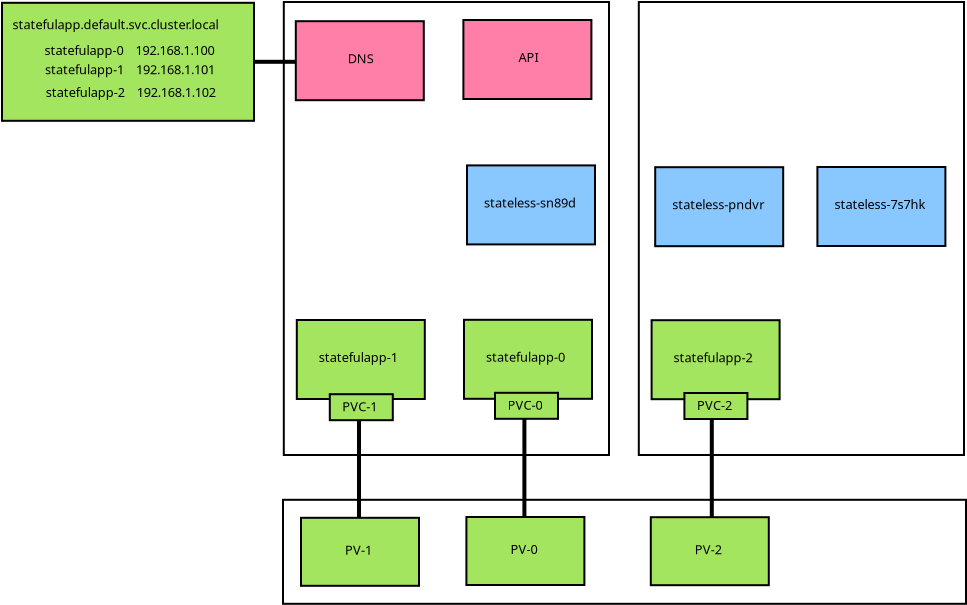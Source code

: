 <?xml version="1.0" encoding="UTF-8"?>
<dia:diagram xmlns:dia="http://www.lysator.liu.se/~alla/dia/">
  <dia:layer name="Nodes" visible="true" connectable="true" active="true">
    <dia:object type="Standard - Box" version="0" id="O0">
      <dia:attribute name="obj_pos">
        <dia:point val="30.34,10.96"/>
      </dia:attribute>
      <dia:attribute name="obj_bb">
        <dia:rectangle val="30.29,10.91;46.65,33.66"/>
      </dia:attribute>
      <dia:attribute name="elem_corner">
        <dia:point val="30.34,10.96"/>
      </dia:attribute>
      <dia:attribute name="elem_width">
        <dia:real val="16.26"/>
      </dia:attribute>
      <dia:attribute name="elem_height">
        <dia:real val="22.65"/>
      </dia:attribute>
      <dia:attribute name="show_background">
        <dia:boolean val="true"/>
      </dia:attribute>
    </dia:object>
    <dia:object type="Standard - Box" version="0" id="O1">
      <dia:attribute name="obj_pos">
        <dia:point val="12.59,10.96"/>
      </dia:attribute>
      <dia:attribute name="obj_bb">
        <dia:rectangle val="12.54,10.91;28.9,33.66"/>
      </dia:attribute>
      <dia:attribute name="elem_corner">
        <dia:point val="12.59,10.96"/>
      </dia:attribute>
      <dia:attribute name="elem_width">
        <dia:real val="16.26"/>
      </dia:attribute>
      <dia:attribute name="elem_height">
        <dia:real val="22.65"/>
      </dia:attribute>
      <dia:attribute name="show_background">
        <dia:boolean val="true"/>
      </dia:attribute>
    </dia:object>
  </dia:layer>
  <dia:layer name="System" visible="true" connectable="true">
    <dia:object type="Standard - Box" version="0" id="O2">
      <dia:attribute name="obj_pos">
        <dia:point val="21.57,11.86"/>
      </dia:attribute>
      <dia:attribute name="obj_bb">
        <dia:rectangle val="21.52,11.81;28.02,15.86"/>
      </dia:attribute>
      <dia:attribute name="elem_corner">
        <dia:point val="21.57,11.86"/>
      </dia:attribute>
      <dia:attribute name="elem_width">
        <dia:real val="6.4"/>
      </dia:attribute>
      <dia:attribute name="elem_height">
        <dia:real val="3.95"/>
      </dia:attribute>
      <dia:attribute name="inner_color">
        <dia:color val="#ff7fa9ff"/>
      </dia:attribute>
      <dia:attribute name="show_background">
        <dia:boolean val="true"/>
      </dia:attribute>
    </dia:object>
    <dia:object type="Standard - Text" version="1" id="O3">
      <dia:attribute name="obj_pos">
        <dia:point val="24.32,13.96"/>
      </dia:attribute>
      <dia:attribute name="obj_bb">
        <dia:rectangle val="24.32,13.365;25.332,14.113"/>
      </dia:attribute>
      <dia:attribute name="text">
        <dia:composite type="text">
          <dia:attribute name="string">
            <dia:string>#API#</dia:string>
          </dia:attribute>
          <dia:attribute name="font">
            <dia:font family="sans" style="0" name="Helvetica"/>
          </dia:attribute>
          <dia:attribute name="height">
            <dia:real val="0.8"/>
          </dia:attribute>
          <dia:attribute name="pos">
            <dia:point val="24.32,13.96"/>
          </dia:attribute>
          <dia:attribute name="color">
            <dia:color val="#000000ff"/>
          </dia:attribute>
          <dia:attribute name="alignment">
            <dia:enum val="0"/>
          </dia:attribute>
        </dia:composite>
      </dia:attribute>
      <dia:attribute name="valign">
        <dia:enum val="3"/>
      </dia:attribute>
    </dia:object>
    <dia:object type="Standard - Box" version="0" id="O4">
      <dia:attribute name="obj_pos">
        <dia:point val="13.19,11.92"/>
      </dia:attribute>
      <dia:attribute name="obj_bb">
        <dia:rectangle val="13.14,11.87;19.64,15.92"/>
      </dia:attribute>
      <dia:attribute name="elem_corner">
        <dia:point val="13.19,11.92"/>
      </dia:attribute>
      <dia:attribute name="elem_width">
        <dia:real val="6.4"/>
      </dia:attribute>
      <dia:attribute name="elem_height">
        <dia:real val="3.95"/>
      </dia:attribute>
      <dia:attribute name="inner_color">
        <dia:color val="#ff7fa9ff"/>
      </dia:attribute>
      <dia:attribute name="show_background">
        <dia:boolean val="true"/>
      </dia:attribute>
    </dia:object>
    <dia:object type="Standard - Text" version="1" id="O5">
      <dia:attribute name="obj_pos">
        <dia:point val="15.79,14.02"/>
      </dia:attribute>
      <dia:attribute name="obj_bb">
        <dia:rectangle val="15.79,13.425;17.17,14.172"/>
      </dia:attribute>
      <dia:attribute name="text">
        <dia:composite type="text">
          <dia:attribute name="string">
            <dia:string>#DNS#</dia:string>
          </dia:attribute>
          <dia:attribute name="font">
            <dia:font family="sans" style="0" name="Helvetica"/>
          </dia:attribute>
          <dia:attribute name="height">
            <dia:real val="0.8"/>
          </dia:attribute>
          <dia:attribute name="pos">
            <dia:point val="15.79,14.02"/>
          </dia:attribute>
          <dia:attribute name="color">
            <dia:color val="#000000ff"/>
          </dia:attribute>
          <dia:attribute name="alignment">
            <dia:enum val="0"/>
          </dia:attribute>
        </dia:composite>
      </dia:attribute>
      <dia:attribute name="valign">
        <dia:enum val="3"/>
      </dia:attribute>
    </dia:object>
  </dia:layer>
  <dia:layer name="Stateless" visible="true" connectable="true">
    <dia:object type="Standard - Box" version="0" id="O6">
      <dia:attribute name="obj_pos">
        <dia:point val="39.27,19.21"/>
      </dia:attribute>
      <dia:attribute name="obj_bb">
        <dia:rectangle val="39.22,19.16;45.72,23.21"/>
      </dia:attribute>
      <dia:attribute name="elem_corner">
        <dia:point val="39.27,19.21"/>
      </dia:attribute>
      <dia:attribute name="elem_width">
        <dia:real val="6.4"/>
      </dia:attribute>
      <dia:attribute name="elem_height">
        <dia:real val="3.95"/>
      </dia:attribute>
      <dia:attribute name="inner_color">
        <dia:color val="#88c7ffff"/>
      </dia:attribute>
      <dia:attribute name="show_background">
        <dia:boolean val="true"/>
      </dia:attribute>
    </dia:object>
    <dia:object type="Standard - Text" version="1" id="O7">
      <dia:attribute name="obj_pos">
        <dia:point val="40.12,21.31"/>
      </dia:attribute>
      <dia:attribute name="obj_bb">
        <dia:rectangle val="40.12,20.715;45.13,21.462"/>
      </dia:attribute>
      <dia:attribute name="text">
        <dia:composite type="text">
          <dia:attribute name="string">
            <dia:string>#stateless-7s7hk#</dia:string>
          </dia:attribute>
          <dia:attribute name="font">
            <dia:font family="sans" style="0" name="Helvetica"/>
          </dia:attribute>
          <dia:attribute name="height">
            <dia:real val="0.8"/>
          </dia:attribute>
          <dia:attribute name="pos">
            <dia:point val="40.12,21.31"/>
          </dia:attribute>
          <dia:attribute name="color">
            <dia:color val="#000000ff"/>
          </dia:attribute>
          <dia:attribute name="alignment">
            <dia:enum val="0"/>
          </dia:attribute>
        </dia:composite>
      </dia:attribute>
      <dia:attribute name="valign">
        <dia:enum val="3"/>
      </dia:attribute>
    </dia:object>
    <dia:object type="Standard - Box" version="0" id="O8">
      <dia:attribute name="obj_pos">
        <dia:point val="31.16,19.22"/>
      </dia:attribute>
      <dia:attribute name="obj_bb">
        <dia:rectangle val="31.11,19.17;37.61,23.22"/>
      </dia:attribute>
      <dia:attribute name="elem_corner">
        <dia:point val="31.16,19.22"/>
      </dia:attribute>
      <dia:attribute name="elem_width">
        <dia:real val="6.4"/>
      </dia:attribute>
      <dia:attribute name="elem_height">
        <dia:real val="3.95"/>
      </dia:attribute>
      <dia:attribute name="inner_color">
        <dia:color val="#88c7ffff"/>
      </dia:attribute>
      <dia:attribute name="show_background">
        <dia:boolean val="true"/>
      </dia:attribute>
    </dia:object>
    <dia:object type="Standard - Text" version="1" id="O9">
      <dia:attribute name="obj_pos">
        <dia:point val="32.01,21.32"/>
      </dia:attribute>
      <dia:attribute name="obj_bb">
        <dia:rectangle val="32.01,20.725;36.962,21.473"/>
      </dia:attribute>
      <dia:attribute name="text">
        <dia:composite type="text">
          <dia:attribute name="string">
            <dia:string>#stateless-pndvr#</dia:string>
          </dia:attribute>
          <dia:attribute name="font">
            <dia:font family="sans" style="0" name="Helvetica"/>
          </dia:attribute>
          <dia:attribute name="height">
            <dia:real val="0.8"/>
          </dia:attribute>
          <dia:attribute name="pos">
            <dia:point val="32.01,21.32"/>
          </dia:attribute>
          <dia:attribute name="color">
            <dia:color val="#000000ff"/>
          </dia:attribute>
          <dia:attribute name="alignment">
            <dia:enum val="0"/>
          </dia:attribute>
        </dia:composite>
      </dia:attribute>
      <dia:attribute name="valign">
        <dia:enum val="3"/>
      </dia:attribute>
    </dia:object>
    <dia:object type="Standard - Box" version="0" id="O10">
      <dia:attribute name="obj_pos">
        <dia:point val="21.75,19.13"/>
      </dia:attribute>
      <dia:attribute name="obj_bb">
        <dia:rectangle val="21.7,19.08;28.2,23.13"/>
      </dia:attribute>
      <dia:attribute name="elem_corner">
        <dia:point val="21.75,19.13"/>
      </dia:attribute>
      <dia:attribute name="elem_width">
        <dia:real val="6.4"/>
      </dia:attribute>
      <dia:attribute name="elem_height">
        <dia:real val="3.95"/>
      </dia:attribute>
      <dia:attribute name="inner_color">
        <dia:color val="#88c7ffff"/>
      </dia:attribute>
      <dia:attribute name="show_background">
        <dia:boolean val="true"/>
      </dia:attribute>
    </dia:object>
    <dia:object type="Standard - Text" version="1" id="O11">
      <dia:attribute name="obj_pos">
        <dia:point val="22.6,21.23"/>
      </dia:attribute>
      <dia:attribute name="obj_bb">
        <dia:rectangle val="22.6,20.635;27.648,21.383"/>
      </dia:attribute>
      <dia:attribute name="text">
        <dia:composite type="text">
          <dia:attribute name="string">
            <dia:string>#stateless-sn89d#</dia:string>
          </dia:attribute>
          <dia:attribute name="font">
            <dia:font family="sans" style="0" name="Helvetica"/>
          </dia:attribute>
          <dia:attribute name="height">
            <dia:real val="0.8"/>
          </dia:attribute>
          <dia:attribute name="pos">
            <dia:point val="22.6,21.23"/>
          </dia:attribute>
          <dia:attribute name="color">
            <dia:color val="#000000ff"/>
          </dia:attribute>
          <dia:attribute name="alignment">
            <dia:enum val="0"/>
          </dia:attribute>
        </dia:composite>
      </dia:attribute>
      <dia:attribute name="valign">
        <dia:enum val="3"/>
      </dia:attribute>
    </dia:object>
  </dia:layer>
  <dia:layer name="Stateful" visible="true" connectable="true">
    <dia:object type="Standard - Box" version="0" id="O12">
      <dia:attribute name="obj_pos">
        <dia:point val="21.6,26.85"/>
      </dia:attribute>
      <dia:attribute name="obj_bb">
        <dia:rectangle val="21.55,26.8;28.05,30.85"/>
      </dia:attribute>
      <dia:attribute name="elem_corner">
        <dia:point val="21.6,26.85"/>
      </dia:attribute>
      <dia:attribute name="elem_width">
        <dia:real val="6.4"/>
      </dia:attribute>
      <dia:attribute name="elem_height">
        <dia:real val="3.95"/>
      </dia:attribute>
      <dia:attribute name="inner_color">
        <dia:color val="#a3e55eff"/>
      </dia:attribute>
      <dia:attribute name="show_background">
        <dia:boolean val="true"/>
      </dia:attribute>
    </dia:object>
    <dia:object type="Standard - Text" version="1" id="O13">
      <dia:attribute name="obj_pos">
        <dia:point val="22.7,28.95"/>
      </dia:attribute>
      <dia:attribute name="obj_bb">
        <dia:rectangle val="22.7,28.355;26.973,29.102"/>
      </dia:attribute>
      <dia:attribute name="text">
        <dia:composite type="text">
          <dia:attribute name="string">
            <dia:string>#statefulapp-0#</dia:string>
          </dia:attribute>
          <dia:attribute name="font">
            <dia:font family="sans" style="0" name="Helvetica"/>
          </dia:attribute>
          <dia:attribute name="height">
            <dia:real val="0.8"/>
          </dia:attribute>
          <dia:attribute name="pos">
            <dia:point val="22.7,28.95"/>
          </dia:attribute>
          <dia:attribute name="color">
            <dia:color val="#000000ff"/>
          </dia:attribute>
          <dia:attribute name="alignment">
            <dia:enum val="0"/>
          </dia:attribute>
        </dia:composite>
      </dia:attribute>
      <dia:attribute name="valign">
        <dia:enum val="3"/>
      </dia:attribute>
    </dia:object>
    <dia:object type="Standard - Box" version="0" id="O14">
      <dia:attribute name="obj_pos">
        <dia:point val="13.24,26.86"/>
      </dia:attribute>
      <dia:attribute name="obj_bb">
        <dia:rectangle val="13.19,26.81;19.69,30.86"/>
      </dia:attribute>
      <dia:attribute name="elem_corner">
        <dia:point val="13.24,26.86"/>
      </dia:attribute>
      <dia:attribute name="elem_width">
        <dia:real val="6.4"/>
      </dia:attribute>
      <dia:attribute name="elem_height">
        <dia:real val="3.95"/>
      </dia:attribute>
      <dia:attribute name="inner_color">
        <dia:color val="#a3e55eff"/>
      </dia:attribute>
      <dia:attribute name="show_background">
        <dia:boolean val="true"/>
      </dia:attribute>
    </dia:object>
    <dia:object type="Standard - Text" version="1" id="O15">
      <dia:attribute name="obj_pos">
        <dia:point val="14.34,28.96"/>
      </dia:attribute>
      <dia:attribute name="obj_bb">
        <dia:rectangle val="14.34,28.365;18.613,29.113"/>
      </dia:attribute>
      <dia:attribute name="text">
        <dia:composite type="text">
          <dia:attribute name="string">
            <dia:string>#statefulapp-1#</dia:string>
          </dia:attribute>
          <dia:attribute name="font">
            <dia:font family="sans" style="0" name="Helvetica"/>
          </dia:attribute>
          <dia:attribute name="height">
            <dia:real val="0.8"/>
          </dia:attribute>
          <dia:attribute name="pos">
            <dia:point val="14.34,28.96"/>
          </dia:attribute>
          <dia:attribute name="color">
            <dia:color val="#000000ff"/>
          </dia:attribute>
          <dia:attribute name="alignment">
            <dia:enum val="0"/>
          </dia:attribute>
        </dia:composite>
      </dia:attribute>
      <dia:attribute name="valign">
        <dia:enum val="3"/>
      </dia:attribute>
    </dia:object>
    <dia:object type="Standard - Box" version="0" id="O16">
      <dia:attribute name="obj_pos">
        <dia:point val="30.98,26.87"/>
      </dia:attribute>
      <dia:attribute name="obj_bb">
        <dia:rectangle val="30.93,26.82;37.43,30.87"/>
      </dia:attribute>
      <dia:attribute name="elem_corner">
        <dia:point val="30.98,26.87"/>
      </dia:attribute>
      <dia:attribute name="elem_width">
        <dia:real val="6.4"/>
      </dia:attribute>
      <dia:attribute name="elem_height">
        <dia:real val="3.95"/>
      </dia:attribute>
      <dia:attribute name="inner_color">
        <dia:color val="#a3e55eff"/>
      </dia:attribute>
      <dia:attribute name="show_background">
        <dia:boolean val="true"/>
      </dia:attribute>
    </dia:object>
    <dia:object type="Standard - Text" version="1" id="O17">
      <dia:attribute name="obj_pos">
        <dia:point val="32.08,28.97"/>
      </dia:attribute>
      <dia:attribute name="obj_bb">
        <dia:rectangle val="32.08,28.375;36.352,29.122"/>
      </dia:attribute>
      <dia:attribute name="text">
        <dia:composite type="text">
          <dia:attribute name="string">
            <dia:string>#statefulapp-2#</dia:string>
          </dia:attribute>
          <dia:attribute name="font">
            <dia:font family="sans" style="0" name="Helvetica"/>
          </dia:attribute>
          <dia:attribute name="height">
            <dia:real val="0.8"/>
          </dia:attribute>
          <dia:attribute name="pos">
            <dia:point val="32.08,28.97"/>
          </dia:attribute>
          <dia:attribute name="color">
            <dia:color val="#000000ff"/>
          </dia:attribute>
          <dia:attribute name="alignment">
            <dia:enum val="0"/>
          </dia:attribute>
        </dia:composite>
      </dia:attribute>
      <dia:attribute name="valign">
        <dia:enum val="3"/>
      </dia:attribute>
    </dia:object>
  </dia:layer>
  <dia:layer name="PersistentStorage" visible="true" connectable="true">
    <dia:object type="Standard - Box" version="0" id="O18">
      <dia:attribute name="obj_pos">
        <dia:point val="12.55,35.85"/>
      </dia:attribute>
      <dia:attribute name="obj_bb">
        <dia:rectangle val="12.5,35.8;46.75,41.1"/>
      </dia:attribute>
      <dia:attribute name="elem_corner">
        <dia:point val="12.55,35.85"/>
      </dia:attribute>
      <dia:attribute name="elem_width">
        <dia:real val="34.15"/>
      </dia:attribute>
      <dia:attribute name="elem_height">
        <dia:real val="5.2"/>
      </dia:attribute>
      <dia:attribute name="show_background">
        <dia:boolean val="true"/>
      </dia:attribute>
    </dia:object>
    <dia:object type="Standard - Box" version="0" id="O19">
      <dia:attribute name="obj_pos">
        <dia:point val="33.94,31.37"/>
      </dia:attribute>
      <dia:attribute name="obj_bb">
        <dia:rectangle val="33.89,31.32;34.09,37.27"/>
      </dia:attribute>
      <dia:attribute name="elem_corner">
        <dia:point val="33.94,31.37"/>
      </dia:attribute>
      <dia:attribute name="elem_width">
        <dia:real val="0.1"/>
      </dia:attribute>
      <dia:attribute name="elem_height">
        <dia:real val="5.85"/>
      </dia:attribute>
      <dia:attribute name="inner_color">
        <dia:color val="#000000ff"/>
      </dia:attribute>
      <dia:attribute name="show_background">
        <dia:boolean val="true"/>
      </dia:attribute>
    </dia:object>
    <dia:object type="Standard - Box" version="0" id="O20">
      <dia:attribute name="obj_pos">
        <dia:point val="24.57,31.31"/>
      </dia:attribute>
      <dia:attribute name="obj_bb">
        <dia:rectangle val="24.52,31.26;24.72,37.21"/>
      </dia:attribute>
      <dia:attribute name="elem_corner">
        <dia:point val="24.57,31.31"/>
      </dia:attribute>
      <dia:attribute name="elem_width">
        <dia:real val="0.1"/>
      </dia:attribute>
      <dia:attribute name="elem_height">
        <dia:real val="5.85"/>
      </dia:attribute>
      <dia:attribute name="inner_color">
        <dia:color val="#000000ff"/>
      </dia:attribute>
      <dia:attribute name="show_background">
        <dia:boolean val="true"/>
      </dia:attribute>
    </dia:object>
    <dia:object type="Standard - Box" version="0" id="O21">
      <dia:attribute name="obj_pos">
        <dia:point val="16.3,31.35"/>
      </dia:attribute>
      <dia:attribute name="obj_bb">
        <dia:rectangle val="16.25,31.3;16.45,37.25"/>
      </dia:attribute>
      <dia:attribute name="elem_corner">
        <dia:point val="16.3,31.35"/>
      </dia:attribute>
      <dia:attribute name="elem_width">
        <dia:real val="0.1"/>
      </dia:attribute>
      <dia:attribute name="elem_height">
        <dia:real val="5.85"/>
      </dia:attribute>
      <dia:attribute name="inner_color">
        <dia:color val="#000000ff"/>
      </dia:attribute>
      <dia:attribute name="show_background">
        <dia:boolean val="true"/>
      </dia:attribute>
    </dia:object>
    <dia:object type="Standard - Box" version="0" id="O22">
      <dia:attribute name="obj_pos">
        <dia:point val="23.15,30.5"/>
      </dia:attribute>
      <dia:attribute name="obj_bb">
        <dia:rectangle val="23.1,30.45;26.35,31.85"/>
      </dia:attribute>
      <dia:attribute name="elem_corner">
        <dia:point val="23.15,30.5"/>
      </dia:attribute>
      <dia:attribute name="elem_width">
        <dia:real val="3.15"/>
      </dia:attribute>
      <dia:attribute name="elem_height">
        <dia:real val="1.3"/>
      </dia:attribute>
      <dia:attribute name="inner_color">
        <dia:color val="#a3e55eff"/>
      </dia:attribute>
      <dia:attribute name="show_background">
        <dia:boolean val="true"/>
      </dia:attribute>
    </dia:object>
    <dia:object type="Standard - Text" version="1" id="O23">
      <dia:attribute name="obj_pos">
        <dia:point val="23.775,31.35"/>
      </dia:attribute>
      <dia:attribute name="obj_bb">
        <dia:rectangle val="23.775,30.755;25.683,31.503"/>
      </dia:attribute>
      <dia:attribute name="text">
        <dia:composite type="text">
          <dia:attribute name="string">
            <dia:string>#PVC-0#</dia:string>
          </dia:attribute>
          <dia:attribute name="font">
            <dia:font family="sans" style="0" name="Helvetica"/>
          </dia:attribute>
          <dia:attribute name="height">
            <dia:real val="0.8"/>
          </dia:attribute>
          <dia:attribute name="pos">
            <dia:point val="23.775,31.35"/>
          </dia:attribute>
          <dia:attribute name="color">
            <dia:color val="#000000ff"/>
          </dia:attribute>
          <dia:attribute name="alignment">
            <dia:enum val="0"/>
          </dia:attribute>
        </dia:composite>
      </dia:attribute>
      <dia:attribute name="valign">
        <dia:enum val="3"/>
      </dia:attribute>
    </dia:object>
    <dia:object type="Standard - Box" version="0" id="O24">
      <dia:attribute name="obj_pos">
        <dia:point val="32.62,30.51"/>
      </dia:attribute>
      <dia:attribute name="obj_bb">
        <dia:rectangle val="32.57,30.46;35.82,31.86"/>
      </dia:attribute>
      <dia:attribute name="elem_corner">
        <dia:point val="32.62,30.51"/>
      </dia:attribute>
      <dia:attribute name="elem_width">
        <dia:real val="3.15"/>
      </dia:attribute>
      <dia:attribute name="elem_height">
        <dia:real val="1.3"/>
      </dia:attribute>
      <dia:attribute name="inner_color">
        <dia:color val="#a3e55eff"/>
      </dia:attribute>
      <dia:attribute name="show_background">
        <dia:boolean val="true"/>
      </dia:attribute>
    </dia:object>
    <dia:object type="Standard - Text" version="1" id="O25">
      <dia:attribute name="obj_pos">
        <dia:point val="33.245,31.36"/>
      </dia:attribute>
      <dia:attribute name="obj_bb">
        <dia:rectangle val="33.245,30.765;35.153,31.512"/>
      </dia:attribute>
      <dia:attribute name="text">
        <dia:composite type="text">
          <dia:attribute name="string">
            <dia:string>#PVC-2#</dia:string>
          </dia:attribute>
          <dia:attribute name="font">
            <dia:font family="sans" style="0" name="Helvetica"/>
          </dia:attribute>
          <dia:attribute name="height">
            <dia:real val="0.8"/>
          </dia:attribute>
          <dia:attribute name="pos">
            <dia:point val="33.245,31.36"/>
          </dia:attribute>
          <dia:attribute name="color">
            <dia:color val="#000000ff"/>
          </dia:attribute>
          <dia:attribute name="alignment">
            <dia:enum val="0"/>
          </dia:attribute>
        </dia:composite>
      </dia:attribute>
      <dia:attribute name="valign">
        <dia:enum val="3"/>
      </dia:attribute>
    </dia:object>
    <dia:object type="Standard - Box" version="0" id="O26">
      <dia:attribute name="obj_pos">
        <dia:point val="14.89,30.57"/>
      </dia:attribute>
      <dia:attribute name="obj_bb">
        <dia:rectangle val="14.84,30.52;18.09,31.92"/>
      </dia:attribute>
      <dia:attribute name="elem_corner">
        <dia:point val="14.89,30.57"/>
      </dia:attribute>
      <dia:attribute name="elem_width">
        <dia:real val="3.15"/>
      </dia:attribute>
      <dia:attribute name="elem_height">
        <dia:real val="1.3"/>
      </dia:attribute>
      <dia:attribute name="inner_color">
        <dia:color val="#a3e55eff"/>
      </dia:attribute>
      <dia:attribute name="show_background">
        <dia:boolean val="true"/>
      </dia:attribute>
    </dia:object>
    <dia:object type="Standard - Text" version="1" id="O27">
      <dia:attribute name="obj_pos">
        <dia:point val="15.515,31.42"/>
      </dia:attribute>
      <dia:attribute name="obj_bb">
        <dia:rectangle val="15.515,30.825;17.422,31.573"/>
      </dia:attribute>
      <dia:attribute name="text">
        <dia:composite type="text">
          <dia:attribute name="string">
            <dia:string>#PVC-1#</dia:string>
          </dia:attribute>
          <dia:attribute name="font">
            <dia:font family="sans" style="0" name="Helvetica"/>
          </dia:attribute>
          <dia:attribute name="height">
            <dia:real val="0.8"/>
          </dia:attribute>
          <dia:attribute name="pos">
            <dia:point val="15.515,31.42"/>
          </dia:attribute>
          <dia:attribute name="color">
            <dia:color val="#000000ff"/>
          </dia:attribute>
          <dia:attribute name="alignment">
            <dia:enum val="0"/>
          </dia:attribute>
        </dia:composite>
      </dia:attribute>
      <dia:attribute name="valign">
        <dia:enum val="3"/>
      </dia:attribute>
    </dia:object>
    <dia:object type="Standard - Box" version="0" id="O28">
      <dia:attribute name="obj_pos">
        <dia:point val="13.45,36.75"/>
      </dia:attribute>
      <dia:attribute name="obj_bb">
        <dia:rectangle val="13.4,36.7;19.4,40.2"/>
      </dia:attribute>
      <dia:attribute name="elem_corner">
        <dia:point val="13.45,36.75"/>
      </dia:attribute>
      <dia:attribute name="elem_width">
        <dia:real val="5.9"/>
      </dia:attribute>
      <dia:attribute name="elem_height">
        <dia:real val="3.4"/>
      </dia:attribute>
      <dia:attribute name="inner_color">
        <dia:color val="#a3e55eff"/>
      </dia:attribute>
      <dia:attribute name="show_background">
        <dia:boolean val="true"/>
      </dia:attribute>
    </dia:object>
    <dia:object type="Standard - Text" version="1" id="O29">
      <dia:attribute name="obj_pos">
        <dia:point val="15.65,38.6"/>
      </dia:attribute>
      <dia:attribute name="obj_bb">
        <dia:rectangle val="15.65,38.005;17.073,38.752"/>
      </dia:attribute>
      <dia:attribute name="text">
        <dia:composite type="text">
          <dia:attribute name="string">
            <dia:string>#PV-1#</dia:string>
          </dia:attribute>
          <dia:attribute name="font">
            <dia:font family="sans" style="0" name="Helvetica"/>
          </dia:attribute>
          <dia:attribute name="height">
            <dia:real val="0.8"/>
          </dia:attribute>
          <dia:attribute name="pos">
            <dia:point val="15.65,38.6"/>
          </dia:attribute>
          <dia:attribute name="color">
            <dia:color val="#000000ff"/>
          </dia:attribute>
          <dia:attribute name="alignment">
            <dia:enum val="0"/>
          </dia:attribute>
        </dia:composite>
      </dia:attribute>
      <dia:attribute name="valign">
        <dia:enum val="3"/>
      </dia:attribute>
    </dia:object>
    <dia:object type="Standard - Box" version="0" id="O30">
      <dia:attribute name="obj_pos">
        <dia:point val="21.72,36.71"/>
      </dia:attribute>
      <dia:attribute name="obj_bb">
        <dia:rectangle val="21.67,36.66;27.67,40.16"/>
      </dia:attribute>
      <dia:attribute name="elem_corner">
        <dia:point val="21.72,36.71"/>
      </dia:attribute>
      <dia:attribute name="elem_width">
        <dia:real val="5.9"/>
      </dia:attribute>
      <dia:attribute name="elem_height">
        <dia:real val="3.4"/>
      </dia:attribute>
      <dia:attribute name="inner_color">
        <dia:color val="#a3e55eff"/>
      </dia:attribute>
      <dia:attribute name="show_background">
        <dia:boolean val="true"/>
      </dia:attribute>
    </dia:object>
    <dia:object type="Standard - Text" version="1" id="O31">
      <dia:attribute name="obj_pos">
        <dia:point val="23.92,38.56"/>
      </dia:attribute>
      <dia:attribute name="obj_bb">
        <dia:rectangle val="23.92,37.946;25.361,38.75"/>
      </dia:attribute>
      <dia:attribute name="text">
        <dia:composite type="text">
          <dia:attribute name="string">
            <dia:string>#PV-0#</dia:string>
          </dia:attribute>
          <dia:attribute name="font">
            <dia:font family="sans" style="0" name="Helvetica"/>
          </dia:attribute>
          <dia:attribute name="height">
            <dia:real val="0.8"/>
          </dia:attribute>
          <dia:attribute name="pos">
            <dia:point val="23.92,38.56"/>
          </dia:attribute>
          <dia:attribute name="color">
            <dia:color val="#000000ff"/>
          </dia:attribute>
          <dia:attribute name="alignment">
            <dia:enum val="0"/>
          </dia:attribute>
        </dia:composite>
      </dia:attribute>
      <dia:attribute name="valign">
        <dia:enum val="3"/>
      </dia:attribute>
    </dia:object>
    <dia:object type="Standard - Box" version="0" id="O32">
      <dia:attribute name="obj_pos">
        <dia:point val="30.94,36.72"/>
      </dia:attribute>
      <dia:attribute name="obj_bb">
        <dia:rectangle val="30.89,36.67;36.89,40.17"/>
      </dia:attribute>
      <dia:attribute name="elem_corner">
        <dia:point val="30.94,36.72"/>
      </dia:attribute>
      <dia:attribute name="elem_width">
        <dia:real val="5.9"/>
      </dia:attribute>
      <dia:attribute name="elem_height">
        <dia:real val="3.4"/>
      </dia:attribute>
      <dia:attribute name="inner_color">
        <dia:color val="#a3e55eff"/>
      </dia:attribute>
      <dia:attribute name="show_background">
        <dia:boolean val="true"/>
      </dia:attribute>
    </dia:object>
    <dia:object type="Standard - Text" version="1" id="O33">
      <dia:attribute name="obj_pos">
        <dia:point val="33.14,38.57"/>
      </dia:attribute>
      <dia:attribute name="obj_bb">
        <dia:rectangle val="33.14,37.956;34.581,38.76"/>
      </dia:attribute>
      <dia:attribute name="text">
        <dia:composite type="text">
          <dia:attribute name="string">
            <dia:string>#PV-2#</dia:string>
          </dia:attribute>
          <dia:attribute name="font">
            <dia:font family="sans" style="0" name="Helvetica"/>
          </dia:attribute>
          <dia:attribute name="height">
            <dia:real val="0.8"/>
          </dia:attribute>
          <dia:attribute name="pos">
            <dia:point val="33.14,38.57"/>
          </dia:attribute>
          <dia:attribute name="color">
            <dia:color val="#000000ff"/>
          </dia:attribute>
          <dia:attribute name="alignment">
            <dia:enum val="0"/>
          </dia:attribute>
        </dia:composite>
      </dia:attribute>
      <dia:attribute name="valign">
        <dia:enum val="3"/>
      </dia:attribute>
    </dia:object>
  </dia:layer>
  <dia:layer name="HeadlessService" visible="true" connectable="true">
    <dia:object type="Standard - Box" version="0" id="O34">
      <dia:attribute name="obj_pos">
        <dia:point val="7.0,13.9"/>
      </dia:attribute>
      <dia:attribute name="obj_bb">
        <dia:rectangle val="6.95,13.85;13.2,14.05"/>
      </dia:attribute>
      <dia:attribute name="elem_corner">
        <dia:point val="7.0,13.9"/>
      </dia:attribute>
      <dia:attribute name="elem_width">
        <dia:real val="6.15"/>
      </dia:attribute>
      <dia:attribute name="elem_height">
        <dia:real val="0.1"/>
      </dia:attribute>
      <dia:attribute name="inner_color">
        <dia:color val="#000000ff"/>
      </dia:attribute>
      <dia:attribute name="show_background">
        <dia:boolean val="true"/>
      </dia:attribute>
    </dia:object>
    <dia:object type="Standard - Box" version="0" id="O35">
      <dia:attribute name="obj_pos">
        <dia:point val="-1.5,11"/>
      </dia:attribute>
      <dia:attribute name="obj_bb">
        <dia:rectangle val="-1.55,10.95;11.15,16.95"/>
      </dia:attribute>
      <dia:attribute name="elem_corner">
        <dia:point val="-1.5,11"/>
      </dia:attribute>
      <dia:attribute name="elem_width">
        <dia:real val="12.6"/>
      </dia:attribute>
      <dia:attribute name="elem_height">
        <dia:real val="5.9"/>
      </dia:attribute>
      <dia:attribute name="inner_color">
        <dia:color val="#a3e55eff"/>
      </dia:attribute>
      <dia:attribute name="show_background">
        <dia:boolean val="true"/>
      </dia:attribute>
    </dia:object>
    <dia:object type="Standard - Text" version="1" id="O36">
      <dia:attribute name="obj_pos">
        <dia:point val="-0.975,12.325"/>
      </dia:attribute>
      <dia:attribute name="obj_bb">
        <dia:rectangle val="-0.975,11.73;10.398,12.477"/>
      </dia:attribute>
      <dia:attribute name="text">
        <dia:composite type="text">
          <dia:attribute name="string">
            <dia:string>#statefulapp.default.svc.cluster.local#</dia:string>
          </dia:attribute>
          <dia:attribute name="font">
            <dia:font family="sans" style="0" name="Helvetica"/>
          </dia:attribute>
          <dia:attribute name="height">
            <dia:real val="0.8"/>
          </dia:attribute>
          <dia:attribute name="pos">
            <dia:point val="-0.975,12.325"/>
          </dia:attribute>
          <dia:attribute name="color">
            <dia:color val="#000000ff"/>
          </dia:attribute>
          <dia:attribute name="alignment">
            <dia:enum val="0"/>
          </dia:attribute>
        </dia:composite>
      </dia:attribute>
      <dia:attribute name="valign">
        <dia:enum val="3"/>
      </dia:attribute>
    </dia:object>
    <dia:object type="Standard - Text" version="1" id="O37">
      <dia:attribute name="obj_pos">
        <dia:point val="0.65,14.575"/>
      </dia:attribute>
      <dia:attribute name="obj_bb">
        <dia:rectangle val="0.65,13.98;10.415,14.727"/>
      </dia:attribute>
      <dia:attribute name="text">
        <dia:composite type="text">
          <dia:attribute name="string">
            <dia:string>#statefulapp-1    192.168.1.101#</dia:string>
          </dia:attribute>
          <dia:attribute name="font">
            <dia:font family="sans" style="0" name="Helvetica"/>
          </dia:attribute>
          <dia:attribute name="height">
            <dia:real val="0.8"/>
          </dia:attribute>
          <dia:attribute name="pos">
            <dia:point val="0.65,14.575"/>
          </dia:attribute>
          <dia:attribute name="color">
            <dia:color val="#000000ff"/>
          </dia:attribute>
          <dia:attribute name="alignment">
            <dia:enum val="0"/>
          </dia:attribute>
        </dia:composite>
      </dia:attribute>
      <dia:attribute name="valign">
        <dia:enum val="3"/>
      </dia:attribute>
    </dia:object>
    <dia:object type="Standard - Text" version="1" id="O38">
      <dia:attribute name="obj_pos">
        <dia:point val="0.62,13.605"/>
      </dia:attribute>
      <dia:attribute name="obj_bb">
        <dia:rectangle val="0.62,13.01;10.385,13.758"/>
      </dia:attribute>
      <dia:attribute name="text">
        <dia:composite type="text">
          <dia:attribute name="string">
            <dia:string>#statefulapp-0    192.168.1.100#</dia:string>
          </dia:attribute>
          <dia:attribute name="font">
            <dia:font family="sans" style="0" name="Helvetica"/>
          </dia:attribute>
          <dia:attribute name="height">
            <dia:real val="0.8"/>
          </dia:attribute>
          <dia:attribute name="pos">
            <dia:point val="0.62,13.605"/>
          </dia:attribute>
          <dia:attribute name="color">
            <dia:color val="#000000ff"/>
          </dia:attribute>
          <dia:attribute name="alignment">
            <dia:enum val="0"/>
          </dia:attribute>
        </dia:composite>
      </dia:attribute>
      <dia:attribute name="valign">
        <dia:enum val="3"/>
      </dia:attribute>
    </dia:object>
    <dia:object type="Standard - Text" version="1" id="O39">
      <dia:attribute name="obj_pos">
        <dia:point val="0.69,15.715"/>
      </dia:attribute>
      <dia:attribute name="obj_bb">
        <dia:rectangle val="0.69,15.12;10.455,15.867"/>
      </dia:attribute>
      <dia:attribute name="text">
        <dia:composite type="text">
          <dia:attribute name="string">
            <dia:string>#statefulapp-2    192.168.1.102#</dia:string>
          </dia:attribute>
          <dia:attribute name="font">
            <dia:font family="sans" style="0" name="Helvetica"/>
          </dia:attribute>
          <dia:attribute name="height">
            <dia:real val="0.8"/>
          </dia:attribute>
          <dia:attribute name="pos">
            <dia:point val="0.69,15.715"/>
          </dia:attribute>
          <dia:attribute name="color">
            <dia:color val="#000000ff"/>
          </dia:attribute>
          <dia:attribute name="alignment">
            <dia:enum val="0"/>
          </dia:attribute>
        </dia:composite>
      </dia:attribute>
      <dia:attribute name="valign">
        <dia:enum val="3"/>
      </dia:attribute>
    </dia:object>
  </dia:layer>
</dia:diagram>
